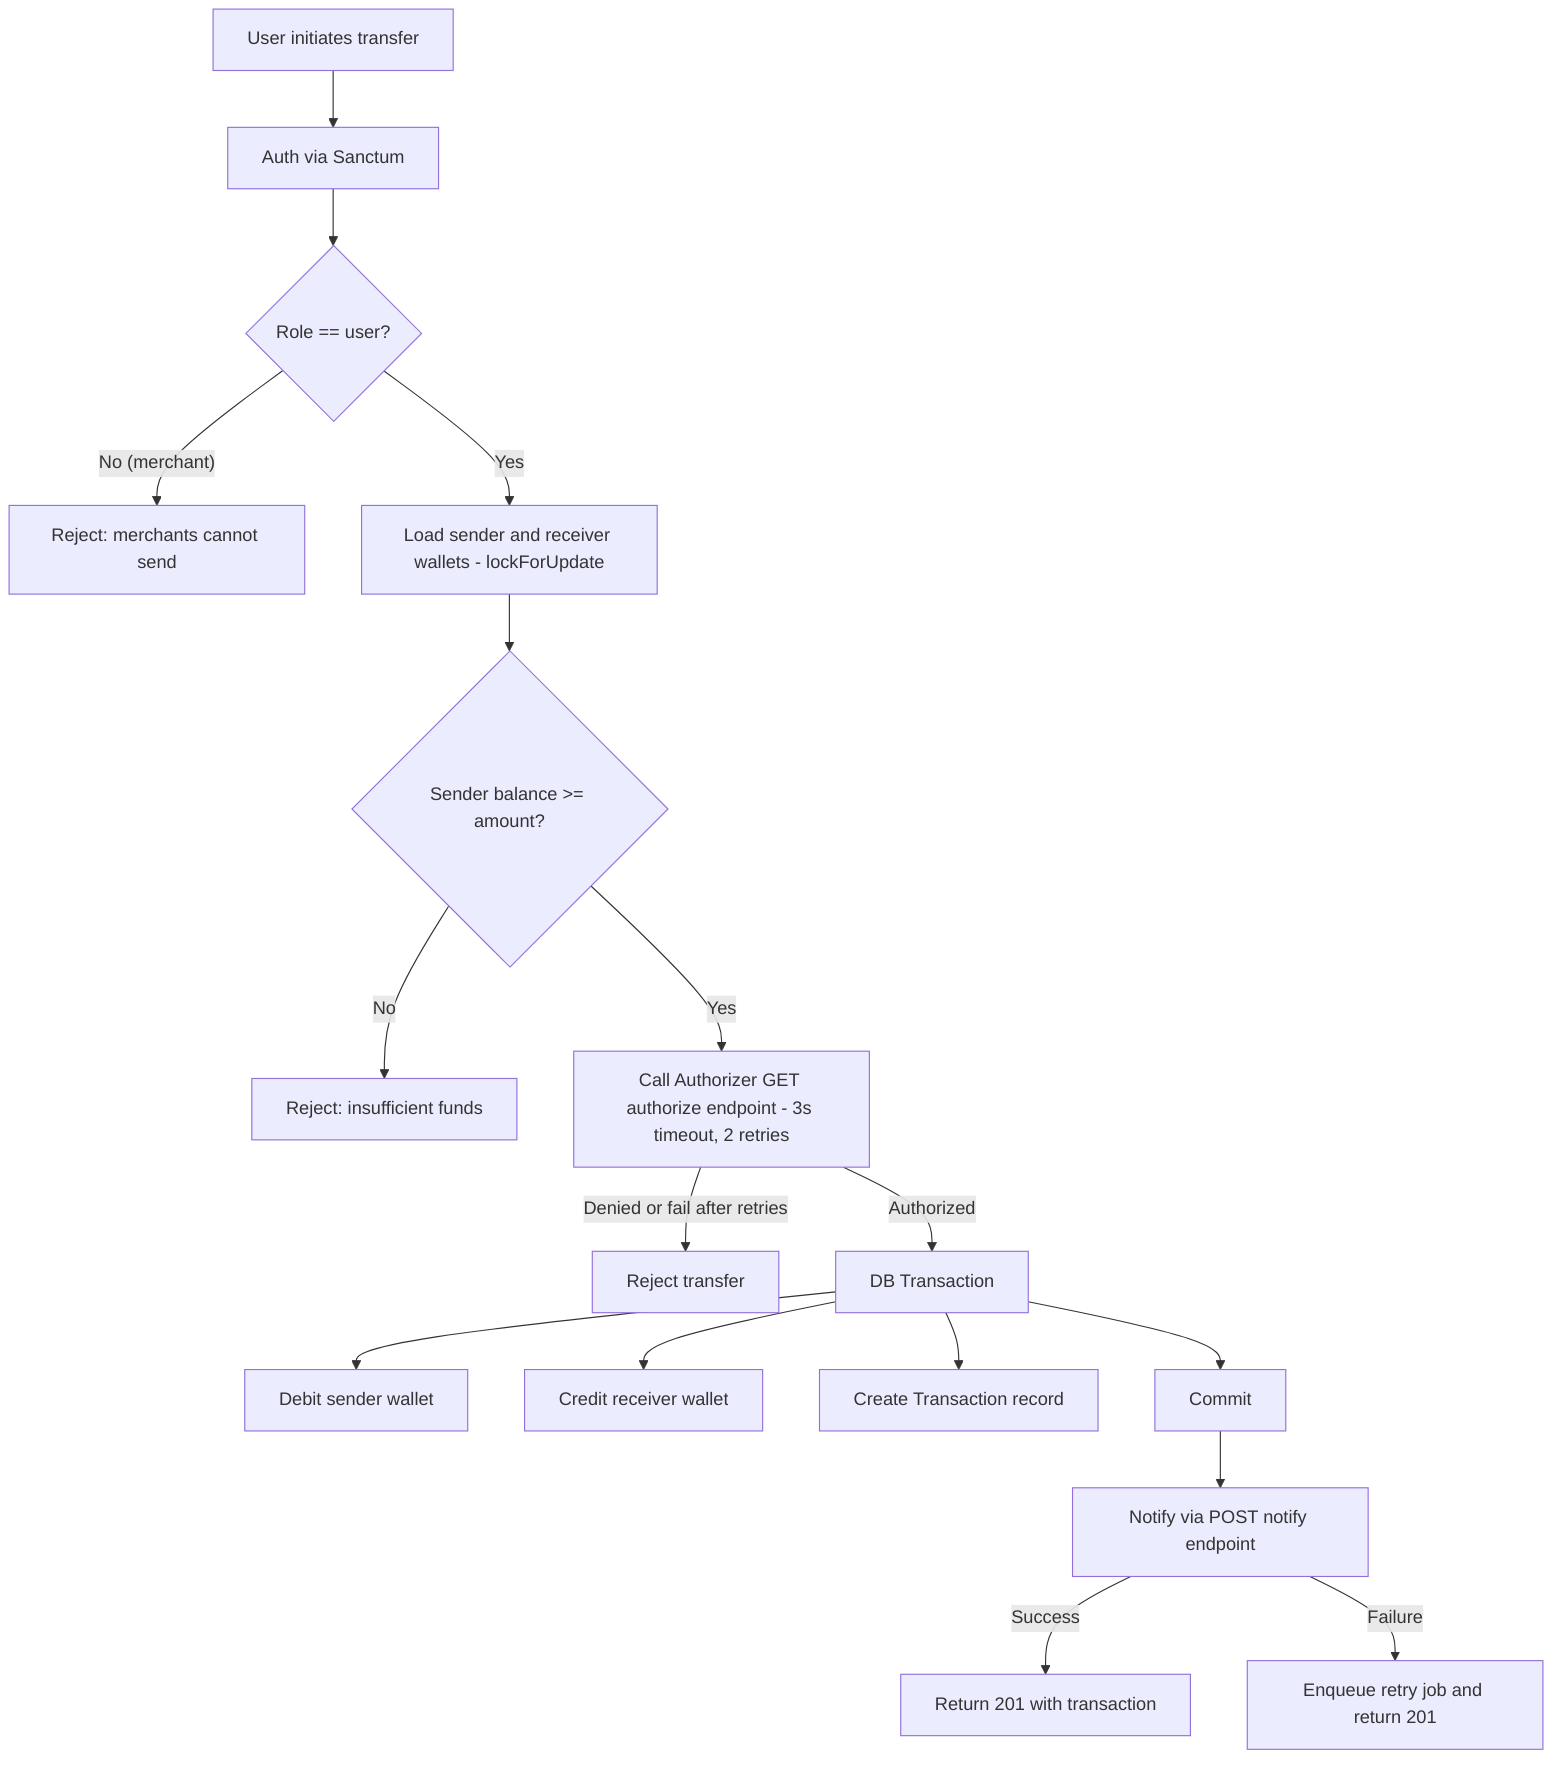 flowchart TD
    A[User initiates transfer]
    A --> B[Auth via Sanctum]
    B --> C{Role == user?}
    C -- No (merchant) --> E[Reject: merchants cannot send]
    C -- Yes --> D[Load sender and receiver wallets - lockForUpdate]
    D --> F{Sender balance >= amount?}
    F -- No --> G[Reject: insufficient funds]
    F -- Yes --> H[Call Authorizer GET authorize endpoint - 3s timeout, 2 retries]
    H -->|Denied or fail after retries| I[Reject transfer]
    H -->|Authorized| J[DB Transaction]
    J --> K[Debit sender wallet]
    J --> L[Credit receiver wallet]
    J --> M[Create Transaction record]
    J --> N[Commit]
    N --> O[Notify via POST notify endpoint]
    O -->|Success| P[Return 201 with transaction]
    O -->|Failure| Q[Enqueue retry job and return 201]